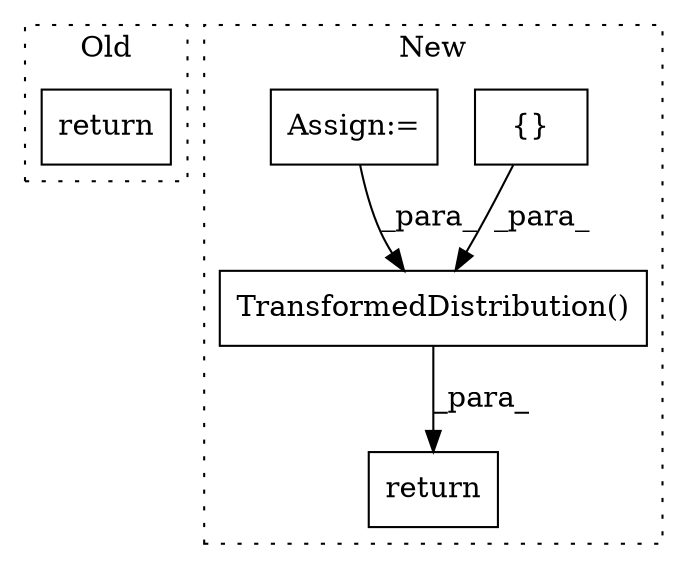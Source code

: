 digraph G {
subgraph cluster0 {
1 [label="return" a="93" s="3356" l="7" shape="box"];
label = "Old";
style="dotted";
}
subgraph cluster1 {
2 [label="TransformedDistribution()" a="75" s="5399,5480" l="65,1" shape="box"];
3 [label="{}" a="59" s="5367,5382" l="1,0" shape="box"];
4 [label="Assign:=" a="68" s="5070" l="3" shape="box"];
5 [label="return" a="93" s="5529" l="7" shape="box"];
label = "New";
style="dotted";
}
2 -> 5 [label="_para_"];
3 -> 2 [label="_para_"];
4 -> 2 [label="_para_"];
}